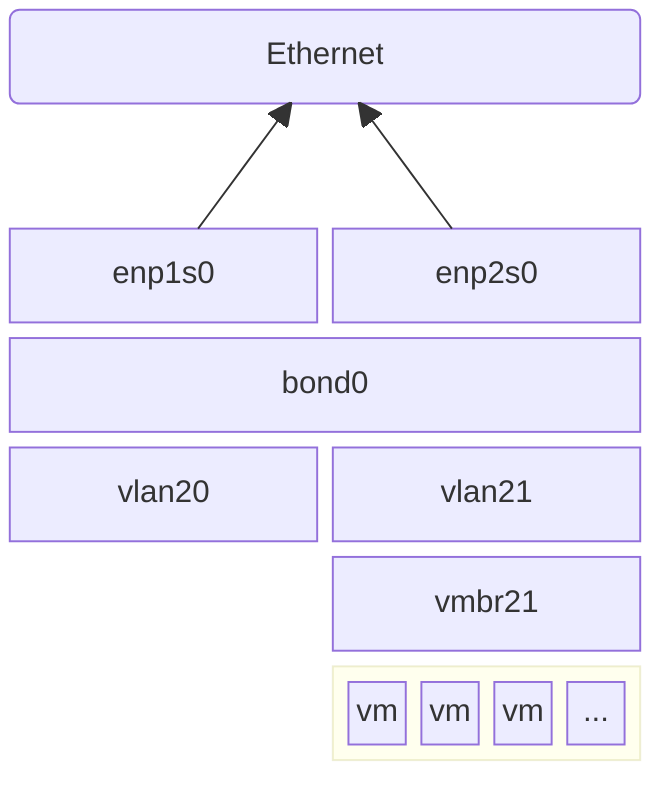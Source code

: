 block-beta
columns 2
  network("Ethernet"):2
  space:2
  eth0["enp1s0"]
  eth1["enp2s0"]
  bond0:2
  vlan20
  vlan21
  space
  vmbr21
  space
  block:vms
    a["vm"]
    b["vm"]
    c["vm"]
    d["..."]
  end

eth0-->network
eth1-->network